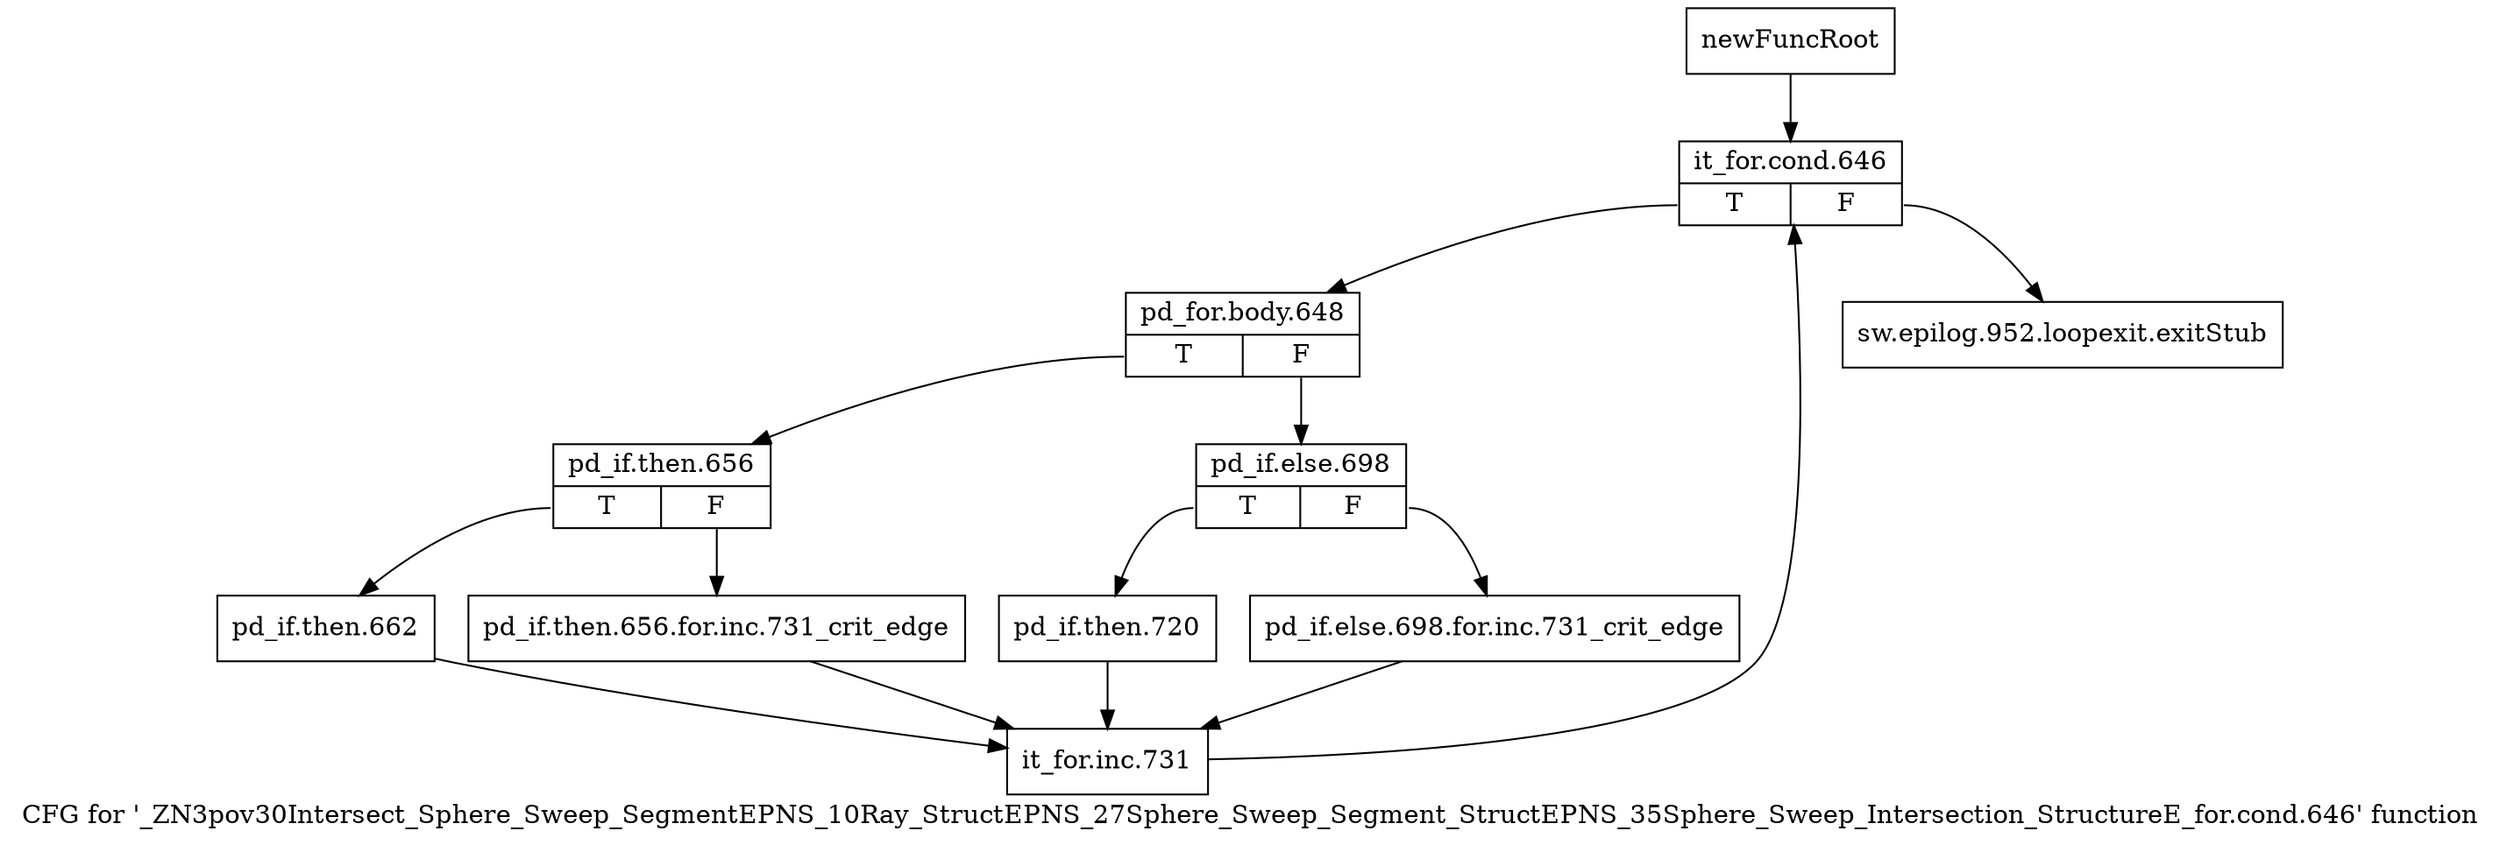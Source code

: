 digraph "CFG for '_ZN3pov30Intersect_Sphere_Sweep_SegmentEPNS_10Ray_StructEPNS_27Sphere_Sweep_Segment_StructEPNS_35Sphere_Sweep_Intersection_StructureE_for.cond.646' function" {
	label="CFG for '_ZN3pov30Intersect_Sphere_Sweep_SegmentEPNS_10Ray_StructEPNS_27Sphere_Sweep_Segment_StructEPNS_35Sphere_Sweep_Intersection_StructureE_for.cond.646' function";

	Node0x2c171d0 [shape=record,label="{newFuncRoot}"];
	Node0x2c171d0 -> Node0x2c17270;
	Node0x2c17220 [shape=record,label="{sw.epilog.952.loopexit.exitStub}"];
	Node0x2c17270 [shape=record,label="{it_for.cond.646|{<s0>T|<s1>F}}"];
	Node0x2c17270:s0 -> Node0x2c172c0;
	Node0x2c17270:s1 -> Node0x2c17220;
	Node0x2c172c0 [shape=record,label="{pd_for.body.648|{<s0>T|<s1>F}}"];
	Node0x2c172c0:s0 -> Node0x2c17400;
	Node0x2c172c0:s1 -> Node0x2c17310;
	Node0x2c17310 [shape=record,label="{pd_if.else.698|{<s0>T|<s1>F}}"];
	Node0x2c17310:s0 -> Node0x2c173b0;
	Node0x2c17310:s1 -> Node0x2c17360;
	Node0x2c17360 [shape=record,label="{pd_if.else.698.for.inc.731_crit_edge}"];
	Node0x2c17360 -> Node0x2c174f0;
	Node0x2c173b0 [shape=record,label="{pd_if.then.720}"];
	Node0x2c173b0 -> Node0x2c174f0;
	Node0x2c17400 [shape=record,label="{pd_if.then.656|{<s0>T|<s1>F}}"];
	Node0x2c17400:s0 -> Node0x2c174a0;
	Node0x2c17400:s1 -> Node0x2c17450;
	Node0x2c17450 [shape=record,label="{pd_if.then.656.for.inc.731_crit_edge}"];
	Node0x2c17450 -> Node0x2c174f0;
	Node0x2c174a0 [shape=record,label="{pd_if.then.662}"];
	Node0x2c174a0 -> Node0x2c174f0;
	Node0x2c174f0 [shape=record,label="{it_for.inc.731}"];
	Node0x2c174f0 -> Node0x2c17270;
}
